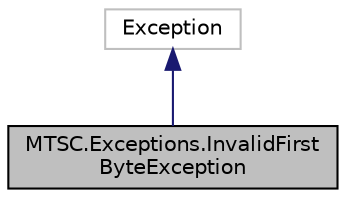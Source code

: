 digraph "MTSC.Exceptions.InvalidFirstByteException"
{
 // LATEX_PDF_SIZE
  edge [fontname="Helvetica",fontsize="10",labelfontname="Helvetica",labelfontsize="10"];
  node [fontname="Helvetica",fontsize="10",shape=record];
  Node2 [label="MTSC.Exceptions.InvalidFirst\lByteException",height=0.2,width=0.4,color="black", fillcolor="grey75", style="filled", fontcolor="black",tooltip="Exception in case of first invalid byte for websocket communication."];
  Node3 -> Node2 [dir="back",color="midnightblue",fontsize="10",style="solid",fontname="Helvetica"];
  Node3 [label="Exception",height=0.2,width=0.4,color="grey75", fillcolor="white", style="filled",tooltip=" "];
}
